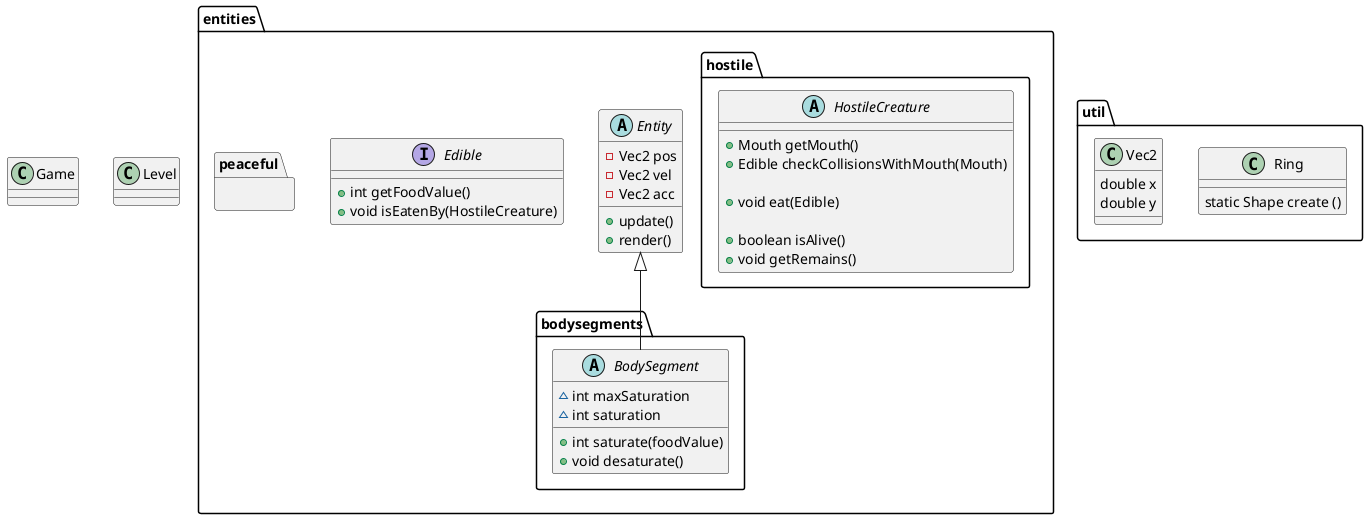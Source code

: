 @startuml
package entities {
    abstract class Entity {
        - Vec2 pos
        - Vec2 vel
        - Vec2 acc

        + update()
        + render()
    }

    interface Edible {
        + int getFoodValue()
        + void isEatenBy(HostileCreature)
    } 
}

package entities.bodysegments {
    abstract BodySegment extends entities.Entity {
        ~ int maxSaturation
        ~ int saturation
        + int saturate(foodValue)
        + void desaturate()

    } 
}

package entities.hostile {
    abstract class HostileCreature {
        + Mouth getMouth()
        + Edible checkCollisionsWithMouth(Mouth)
        
        + void eat(Edible)
        
        + boolean isAlive()
        + void getRemains()


    }
}

package entities.peaceful {

}

package util {
    class Ring {
        static Shape create ()
    }
    class Vec2 {
        double x
        double y
    }
}


class Game {
}

class Level {

}


@enduml